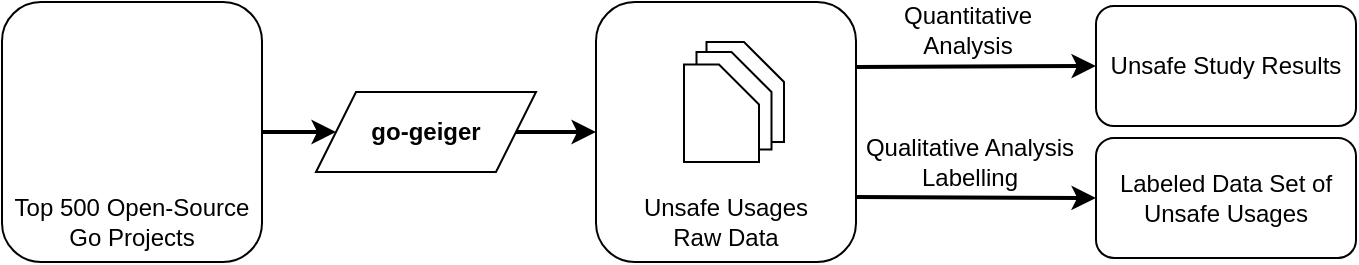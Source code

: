 <mxfile version="13.6.2" type="device"><diagram id="SIWZF2OyYyFW_5pb6PIS" name="Page-1"><mxGraphModel dx="866" dy="509" grid="1" gridSize="10" guides="1" tooltips="1" connect="1" arrows="1" fold="1" page="1" pageScale="1" pageWidth="850" pageHeight="1100" math="0" shadow="0"><root><mxCell id="0"/><mxCell id="1" parent="0"/><mxCell id="9HW30z0pZdgsl_rmmADv-1" style="edgeStyle=orthogonalEdgeStyle;rounded=0;orthogonalLoop=1;jettySize=auto;html=1;exitX=1;exitY=0.5;exitDx=0;exitDy=0;entryX=0;entryY=0.5;entryDx=0;entryDy=0;strokeWidth=2;" edge="1" parent="1" source="9HW30z0pZdgsl_rmmADv-2" target="9HW30z0pZdgsl_rmmADv-6"><mxGeometry relative="1" as="geometry"/></mxCell><mxCell id="9HW30z0pZdgsl_rmmADv-2" value="&lt;b&gt;go-geiger&lt;/b&gt;" style="shape=parallelogram;perimeter=parallelogramPerimeter;whiteSpace=wrap;html=1;fixedSize=1;" vertex="1" parent="1"><mxGeometry x="240" y="405" width="110" height="40" as="geometry"/></mxCell><mxCell id="9HW30z0pZdgsl_rmmADv-3" value="Labeled Data Set of Unsafe Usages" style="rounded=1;whiteSpace=wrap;html=1;" vertex="1" parent="1"><mxGeometry x="630" y="428" width="130" height="60" as="geometry"/></mxCell><mxCell id="9HW30z0pZdgsl_rmmADv-4" value="Unsafe Study Results" style="rounded=1;whiteSpace=wrap;html=1;" vertex="1" parent="1"><mxGeometry x="630" y="362" width="130" height="60" as="geometry"/></mxCell><mxCell id="9HW30z0pZdgsl_rmmADv-12" style="rounded=0;orthogonalLoop=1;jettySize=auto;html=1;exitX=1;exitY=0.25;exitDx=0;exitDy=0;entryX=0;entryY=0.5;entryDx=0;entryDy=0;strokeWidth=2;" edge="1" parent="1" source="9HW30z0pZdgsl_rmmADv-6" target="9HW30z0pZdgsl_rmmADv-4"><mxGeometry relative="1" as="geometry"/></mxCell><mxCell id="9HW30z0pZdgsl_rmmADv-13" style="edgeStyle=none;rounded=0;orthogonalLoop=1;jettySize=auto;html=1;exitX=1;exitY=0.75;exitDx=0;exitDy=0;entryX=0;entryY=0.5;entryDx=0;entryDy=0;strokeWidth=2;" edge="1" parent="1" source="9HW30z0pZdgsl_rmmADv-6" target="9HW30z0pZdgsl_rmmADv-3"><mxGeometry relative="1" as="geometry"/></mxCell><mxCell id="9HW30z0pZdgsl_rmmADv-14" value="Quantitative Analysis" style="text;html=1;strokeColor=none;fillColor=none;align=center;verticalAlign=middle;whiteSpace=wrap;rounded=0;" vertex="1" parent="1"><mxGeometry x="546" y="364" width="40" height="20" as="geometry"/></mxCell><mxCell id="9HW30z0pZdgsl_rmmADv-15" value="Qualitative Analysis Labelling" style="text;html=1;strokeColor=none;fillColor=none;align=center;verticalAlign=middle;whiteSpace=wrap;rounded=0;" vertex="1" parent="1"><mxGeometry x="512" y="430" width="110" height="20" as="geometry"/></mxCell><mxCell id="9HW30z0pZdgsl_rmmADv-16" value="" style="group;rounded=0;" vertex="1" connectable="0" parent="1"><mxGeometry x="83" y="360" width="130" height="130" as="geometry"/></mxCell><mxCell id="9HW30z0pZdgsl_rmmADv-17" value="" style="rounded=1;whiteSpace=wrap;html=1;" vertex="1" parent="9HW30z0pZdgsl_rmmADv-16"><mxGeometry width="130" height="130" as="geometry"/></mxCell><mxCell id="9HW30z0pZdgsl_rmmADv-18" value="Top 500 Open-Source&lt;br&gt;Go Projects" style="text;html=1;strokeColor=none;fillColor=none;align=center;verticalAlign=middle;whiteSpace=wrap;rounded=0;" vertex="1" parent="9HW30z0pZdgsl_rmmADv-16"><mxGeometry y="100" width="130" height="20" as="geometry"/></mxCell><mxCell id="9HW30z0pZdgsl_rmmADv-19" value="" style="shape=image;verticalLabelPosition=bottom;labelBackgroundColor=#ffffff;verticalAlign=top;aspect=fixed;imageAspect=0;image=https://upload.wikimedia.org/wikipedia/commons/thumb/9/91/Octicons-mark-github.svg/1024px-Octicons-mark-github.svg.png;" vertex="1" parent="9HW30z0pZdgsl_rmmADv-16"><mxGeometry x="35" y="24" width="60" height="60" as="geometry"/></mxCell><mxCell id="9HW30z0pZdgsl_rmmADv-20" style="edgeStyle=orthogonalEdgeStyle;rounded=0;orthogonalLoop=1;jettySize=auto;html=1;exitX=1;exitY=0.5;exitDx=0;exitDy=0;entryX=0;entryY=0.5;entryDx=0;entryDy=0;strokeWidth=2;" edge="1" parent="1" source="9HW30z0pZdgsl_rmmADv-17" target="9HW30z0pZdgsl_rmmADv-2"><mxGeometry relative="1" as="geometry"/></mxCell><mxCell id="9HW30z0pZdgsl_rmmADv-6" value="" style="rounded=1;whiteSpace=wrap;html=1;" vertex="1" parent="1"><mxGeometry x="380" y="360" width="130" height="130" as="geometry"/></mxCell><mxCell id="9HW30z0pZdgsl_rmmADv-7" value="Unsafe Usages &lt;br&gt;Raw Data" style="text;html=1;strokeColor=none;fillColor=none;align=center;verticalAlign=middle;whiteSpace=wrap;rounded=0;" vertex="1" parent="1"><mxGeometry x="380" y="460" width="130" height="20" as="geometry"/></mxCell><mxCell id="9HW30z0pZdgsl_rmmADv-8" value="" style="group" vertex="1" connectable="0" parent="1"><mxGeometry x="424" y="380" width="50" height="60" as="geometry"/></mxCell><mxCell id="9HW30z0pZdgsl_rmmADv-9" value="" style="shape=card;whiteSpace=wrap;html=1;size=20;flipH=1;" vertex="1" parent="9HW30z0pZdgsl_rmmADv-8"><mxGeometry x="11.25" width="38.75" height="50" as="geometry"/></mxCell><mxCell id="9HW30z0pZdgsl_rmmADv-10" value="" style="shape=card;whiteSpace=wrap;html=1;size=20;flipH=1;" vertex="1" parent="9HW30z0pZdgsl_rmmADv-8"><mxGeometry x="6.25" y="5" width="37.5" height="48.75" as="geometry"/></mxCell><mxCell id="9HW30z0pZdgsl_rmmADv-11" value="" style="shape=card;whiteSpace=wrap;html=1;size=20;flipH=1;" vertex="1" parent="9HW30z0pZdgsl_rmmADv-8"><mxGeometry y="11.25" width="37.5" height="48.75" as="geometry"/></mxCell></root></mxGraphModel></diagram></mxfile>